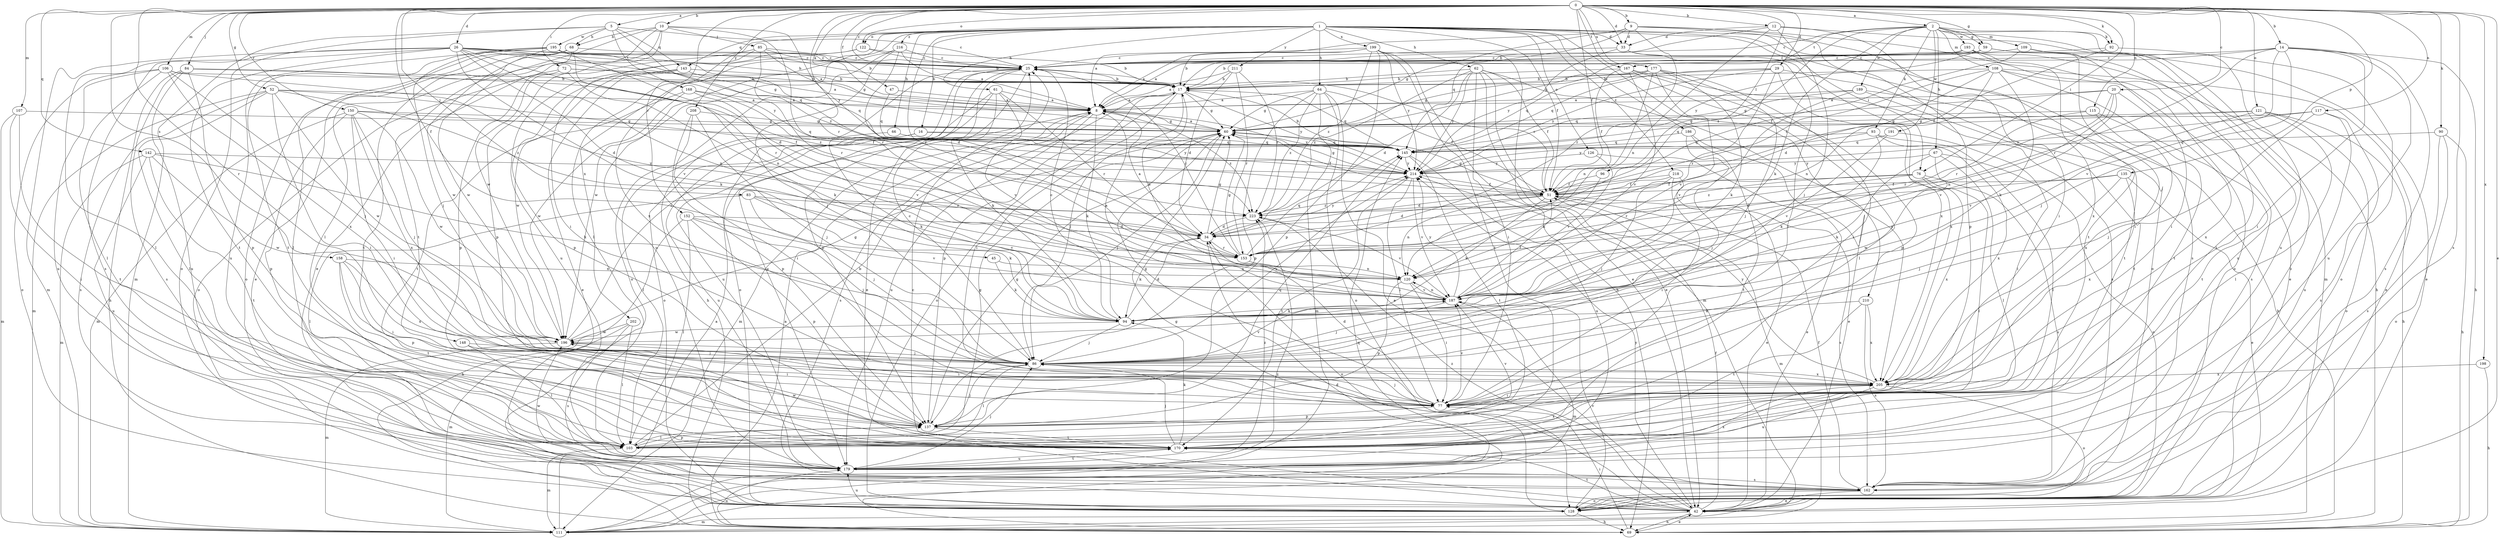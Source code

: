 strict digraph  {
0;
1;
2;
5;
8;
9;
10;
12;
14;
16;
17;
20;
25;
26;
29;
33;
34;
42;
45;
47;
51;
52;
59;
60;
61;
62;
64;
66;
67;
68;
69;
72;
76;
77;
83;
84;
85;
86;
90;
92;
93;
94;
96;
103;
106;
107;
108;
109;
111;
115;
117;
120;
121;
122;
126;
128;
135;
137;
142;
143;
145;
148;
150;
152;
153;
158;
162;
167;
168;
170;
177;
179;
186;
187;
189;
191;
193;
195;
196;
198;
199;
202;
205;
208;
210;
211;
214;
216;
218;
223;
0 -> 2  [label=a];
0 -> 5  [label=a];
0 -> 8  [label=a];
0 -> 9  [label=b];
0 -> 10  [label=b];
0 -> 12  [label=b];
0 -> 14  [label=b];
0 -> 20  [label=c];
0 -> 25  [label=c];
0 -> 26  [label=d];
0 -> 29  [label=d];
0 -> 33  [label=d];
0 -> 42  [label=e];
0 -> 45  [label=f];
0 -> 47  [label=f];
0 -> 51  [label=f];
0 -> 52  [label=g];
0 -> 59  [label=g];
0 -> 72  [label=i];
0 -> 76  [label=i];
0 -> 83  [label=j];
0 -> 84  [label=j];
0 -> 90  [label=k];
0 -> 92  [label=k];
0 -> 96  [label=l];
0 -> 106  [label=m];
0 -> 107  [label=m];
0 -> 115  [label=n];
0 -> 117  [label=n];
0 -> 121  [label=o];
0 -> 122  [label=o];
0 -> 135  [label=p];
0 -> 142  [label=q];
0 -> 148  [label=r];
0 -> 150  [label=r];
0 -> 152  [label=r];
0 -> 153  [label=r];
0 -> 158  [label=s];
0 -> 162  [label=s];
0 -> 167  [label=t];
0 -> 177  [label=u];
0 -> 198  [label=x];
0 -> 208  [label=y];
1 -> 16  [label=b];
1 -> 33  [label=d];
1 -> 51  [label=f];
1 -> 61  [label=h];
1 -> 62  [label=h];
1 -> 64  [label=h];
1 -> 66  [label=h];
1 -> 76  [label=i];
1 -> 103  [label=l];
1 -> 122  [label=o];
1 -> 126  [label=o];
1 -> 128  [label=o];
1 -> 143  [label=q];
1 -> 153  [label=r];
1 -> 162  [label=s];
1 -> 179  [label=u];
1 -> 186  [label=v];
1 -> 199  [label=x];
1 -> 202  [label=x];
1 -> 210  [label=y];
1 -> 211  [label=y];
1 -> 216  [label=z];
1 -> 218  [label=z];
2 -> 25  [label=c];
2 -> 59  [label=g];
2 -> 67  [label=h];
2 -> 92  [label=k];
2 -> 93  [label=k];
2 -> 94  [label=k];
2 -> 108  [label=m];
2 -> 109  [label=m];
2 -> 111  [label=m];
2 -> 167  [label=t];
2 -> 179  [label=u];
2 -> 189  [label=w];
2 -> 191  [label=w];
2 -> 193  [label=w];
2 -> 223  [label=z];
5 -> 25  [label=c];
5 -> 68  [label=h];
5 -> 111  [label=m];
5 -> 128  [label=o];
5 -> 143  [label=q];
5 -> 168  [label=t];
5 -> 195  [label=w];
5 -> 223  [label=z];
8 -> 60  [label=g];
8 -> 94  [label=k];
8 -> 111  [label=m];
8 -> 162  [label=s];
8 -> 179  [label=u];
8 -> 214  [label=y];
8 -> 223  [label=z];
9 -> 8  [label=a];
9 -> 33  [label=d];
9 -> 60  [label=g];
9 -> 128  [label=o];
9 -> 137  [label=p];
9 -> 145  [label=q];
9 -> 153  [label=r];
9 -> 170  [label=t];
10 -> 42  [label=e];
10 -> 68  [label=h];
10 -> 85  [label=j];
10 -> 103  [label=l];
10 -> 153  [label=r];
10 -> 170  [label=t];
10 -> 196  [label=w];
10 -> 214  [label=y];
12 -> 17  [label=b];
12 -> 33  [label=d];
12 -> 77  [label=i];
12 -> 86  [label=j];
12 -> 120  [label=n];
12 -> 128  [label=o];
14 -> 17  [label=b];
14 -> 25  [label=c];
14 -> 69  [label=h];
14 -> 77  [label=i];
14 -> 86  [label=j];
14 -> 153  [label=r];
14 -> 162  [label=s];
14 -> 179  [label=u];
14 -> 187  [label=v];
16 -> 103  [label=l];
16 -> 145  [label=q];
16 -> 179  [label=u];
16 -> 214  [label=y];
17 -> 8  [label=a];
17 -> 60  [label=g];
17 -> 77  [label=i];
17 -> 86  [label=j];
17 -> 128  [label=o];
17 -> 137  [label=p];
17 -> 145  [label=q];
17 -> 214  [label=y];
20 -> 8  [label=a];
20 -> 120  [label=n];
20 -> 145  [label=q];
20 -> 153  [label=r];
20 -> 187  [label=v];
20 -> 205  [label=x];
25 -> 17  [label=b];
25 -> 42  [label=e];
25 -> 69  [label=h];
25 -> 128  [label=o];
25 -> 137  [label=p];
25 -> 179  [label=u];
26 -> 8  [label=a];
26 -> 17  [label=b];
26 -> 25  [label=c];
26 -> 60  [label=g];
26 -> 94  [label=k];
26 -> 103  [label=l];
26 -> 111  [label=m];
26 -> 120  [label=n];
26 -> 153  [label=r];
26 -> 162  [label=s];
26 -> 170  [label=t];
26 -> 187  [label=v];
26 -> 214  [label=y];
29 -> 17  [label=b];
29 -> 145  [label=q];
29 -> 153  [label=r];
29 -> 170  [label=t];
29 -> 205  [label=x];
29 -> 214  [label=y];
33 -> 25  [label=c];
33 -> 77  [label=i];
33 -> 205  [label=x];
33 -> 214  [label=y];
34 -> 8  [label=a];
34 -> 60  [label=g];
34 -> 94  [label=k];
34 -> 128  [label=o];
34 -> 153  [label=r];
34 -> 214  [label=y];
42 -> 25  [label=c];
42 -> 51  [label=f];
42 -> 60  [label=g];
42 -> 69  [label=h];
42 -> 111  [label=m];
42 -> 170  [label=t];
42 -> 214  [label=y];
42 -> 223  [label=z];
45 -> 94  [label=k];
45 -> 120  [label=n];
47 -> 8  [label=a];
47 -> 145  [label=q];
51 -> 25  [label=c];
51 -> 34  [label=d];
51 -> 60  [label=g];
51 -> 94  [label=k];
51 -> 111  [label=m];
51 -> 120  [label=n];
51 -> 162  [label=s];
51 -> 223  [label=z];
52 -> 8  [label=a];
52 -> 51  [label=f];
52 -> 77  [label=i];
52 -> 103  [label=l];
52 -> 111  [label=m];
52 -> 162  [label=s];
52 -> 196  [label=w];
52 -> 223  [label=z];
59 -> 25  [label=c];
59 -> 60  [label=g];
59 -> 77  [label=i];
59 -> 170  [label=t];
59 -> 214  [label=y];
60 -> 8  [label=a];
60 -> 51  [label=f];
60 -> 86  [label=j];
60 -> 145  [label=q];
61 -> 8  [label=a];
61 -> 94  [label=k];
61 -> 128  [label=o];
61 -> 153  [label=r];
61 -> 179  [label=u];
61 -> 187  [label=v];
62 -> 17  [label=b];
62 -> 34  [label=d];
62 -> 42  [label=e];
62 -> 51  [label=f];
62 -> 77  [label=i];
62 -> 111  [label=m];
62 -> 205  [label=x];
62 -> 214  [label=y];
62 -> 223  [label=z];
64 -> 8  [label=a];
64 -> 42  [label=e];
64 -> 51  [label=f];
64 -> 60  [label=g];
64 -> 111  [label=m];
64 -> 128  [label=o];
64 -> 137  [label=p];
64 -> 223  [label=z];
66 -> 94  [label=k];
66 -> 145  [label=q];
67 -> 94  [label=k];
67 -> 103  [label=l];
67 -> 128  [label=o];
67 -> 196  [label=w];
67 -> 214  [label=y];
68 -> 25  [label=c];
68 -> 42  [label=e];
68 -> 103  [label=l];
68 -> 120  [label=n];
68 -> 128  [label=o];
68 -> 170  [label=t];
68 -> 196  [label=w];
69 -> 8  [label=a];
69 -> 34  [label=d];
69 -> 42  [label=e];
69 -> 77  [label=i];
69 -> 179  [label=u];
72 -> 8  [label=a];
72 -> 17  [label=b];
72 -> 94  [label=k];
72 -> 128  [label=o];
72 -> 137  [label=p];
76 -> 51  [label=f];
76 -> 103  [label=l];
76 -> 153  [label=r];
76 -> 162  [label=s];
76 -> 205  [label=x];
76 -> 223  [label=z];
77 -> 34  [label=d];
77 -> 60  [label=g];
77 -> 86  [label=j];
77 -> 137  [label=p];
77 -> 187  [label=v];
83 -> 86  [label=j];
83 -> 94  [label=k];
83 -> 103  [label=l];
83 -> 187  [label=v];
83 -> 223  [label=z];
84 -> 17  [label=b];
84 -> 69  [label=h];
84 -> 137  [label=p];
84 -> 162  [label=s];
84 -> 179  [label=u];
84 -> 223  [label=z];
85 -> 17  [label=b];
85 -> 25  [label=c];
85 -> 60  [label=g];
85 -> 77  [label=i];
85 -> 137  [label=p];
85 -> 153  [label=r];
86 -> 25  [label=c];
86 -> 103  [label=l];
86 -> 187  [label=v];
86 -> 205  [label=x];
86 -> 214  [label=y];
90 -> 69  [label=h];
90 -> 128  [label=o];
90 -> 145  [label=q];
90 -> 162  [label=s];
92 -> 25  [label=c];
92 -> 51  [label=f];
92 -> 128  [label=o];
93 -> 94  [label=k];
93 -> 103  [label=l];
93 -> 145  [label=q];
93 -> 205  [label=x];
93 -> 214  [label=y];
94 -> 25  [label=c];
94 -> 34  [label=d];
94 -> 86  [label=j];
94 -> 196  [label=w];
96 -> 51  [label=f];
96 -> 120  [label=n];
103 -> 17  [label=b];
103 -> 60  [label=g];
103 -> 111  [label=m];
103 -> 137  [label=p];
103 -> 205  [label=x];
106 -> 17  [label=b];
106 -> 34  [label=d];
106 -> 86  [label=j];
106 -> 103  [label=l];
106 -> 128  [label=o];
106 -> 179  [label=u];
106 -> 205  [label=x];
107 -> 60  [label=g];
107 -> 103  [label=l];
107 -> 111  [label=m];
107 -> 170  [label=t];
108 -> 17  [label=b];
108 -> 34  [label=d];
108 -> 42  [label=e];
108 -> 51  [label=f];
108 -> 94  [label=k];
108 -> 120  [label=n];
108 -> 162  [label=s];
108 -> 170  [label=t];
109 -> 25  [label=c];
109 -> 42  [label=e];
109 -> 51  [label=f];
109 -> 77  [label=i];
109 -> 179  [label=u];
111 -> 8  [label=a];
111 -> 145  [label=q];
111 -> 223  [label=z];
115 -> 60  [label=g];
115 -> 153  [label=r];
115 -> 170  [label=t];
115 -> 205  [label=x];
117 -> 60  [label=g];
117 -> 86  [label=j];
117 -> 162  [label=s];
117 -> 179  [label=u];
117 -> 214  [label=y];
120 -> 17  [label=b];
120 -> 77  [label=i];
120 -> 137  [label=p];
120 -> 187  [label=v];
121 -> 60  [label=g];
121 -> 69  [label=h];
121 -> 103  [label=l];
121 -> 128  [label=o];
121 -> 145  [label=q];
121 -> 187  [label=v];
122 -> 17  [label=b];
122 -> 25  [label=c];
122 -> 179  [label=u];
122 -> 205  [label=x];
126 -> 42  [label=e];
126 -> 187  [label=v];
126 -> 214  [label=y];
128 -> 69  [label=h];
128 -> 179  [label=u];
128 -> 187  [label=v];
135 -> 34  [label=d];
135 -> 42  [label=e];
135 -> 51  [label=f];
135 -> 86  [label=j];
135 -> 205  [label=x];
137 -> 60  [label=g];
137 -> 86  [label=j];
137 -> 103  [label=l];
137 -> 145  [label=q];
137 -> 170  [label=t];
137 -> 187  [label=v];
142 -> 94  [label=k];
142 -> 111  [label=m];
142 -> 170  [label=t];
142 -> 179  [label=u];
142 -> 196  [label=w];
142 -> 214  [label=y];
143 -> 17  [label=b];
143 -> 42  [label=e];
143 -> 137  [label=p];
143 -> 145  [label=q];
143 -> 196  [label=w];
145 -> 17  [label=b];
145 -> 170  [label=t];
145 -> 179  [label=u];
145 -> 214  [label=y];
148 -> 77  [label=i];
148 -> 86  [label=j];
148 -> 103  [label=l];
150 -> 60  [label=g];
150 -> 77  [label=i];
150 -> 86  [label=j];
150 -> 111  [label=m];
150 -> 137  [label=p];
150 -> 145  [label=q];
150 -> 196  [label=w];
150 -> 205  [label=x];
152 -> 34  [label=d];
152 -> 69  [label=h];
152 -> 86  [label=j];
152 -> 103  [label=l];
152 -> 137  [label=p];
152 -> 187  [label=v];
153 -> 25  [label=c];
153 -> 60  [label=g];
153 -> 120  [label=n];
153 -> 145  [label=q];
158 -> 77  [label=i];
158 -> 120  [label=n];
158 -> 137  [label=p];
158 -> 170  [label=t];
158 -> 205  [label=x];
162 -> 42  [label=e];
162 -> 51  [label=f];
162 -> 128  [label=o];
167 -> 17  [label=b];
167 -> 51  [label=f];
167 -> 103  [label=l];
167 -> 137  [label=p];
167 -> 162  [label=s];
167 -> 187  [label=v];
168 -> 8  [label=a];
168 -> 51  [label=f];
168 -> 170  [label=t];
168 -> 187  [label=v];
168 -> 196  [label=w];
170 -> 86  [label=j];
170 -> 94  [label=k];
170 -> 179  [label=u];
170 -> 196  [label=w];
177 -> 17  [label=b];
177 -> 60  [label=g];
177 -> 77  [label=i];
177 -> 86  [label=j];
177 -> 94  [label=k];
177 -> 120  [label=n];
177 -> 145  [label=q];
177 -> 187  [label=v];
179 -> 86  [label=j];
179 -> 162  [label=s];
179 -> 170  [label=t];
179 -> 196  [label=w];
179 -> 205  [label=x];
179 -> 223  [label=z];
186 -> 42  [label=e];
186 -> 86  [label=j];
186 -> 145  [label=q];
186 -> 170  [label=t];
187 -> 8  [label=a];
187 -> 51  [label=f];
187 -> 86  [label=j];
187 -> 94  [label=k];
187 -> 111  [label=m];
187 -> 120  [label=n];
187 -> 214  [label=y];
189 -> 8  [label=a];
189 -> 60  [label=g];
189 -> 69  [label=h];
189 -> 170  [label=t];
189 -> 187  [label=v];
191 -> 77  [label=i];
191 -> 145  [label=q];
191 -> 187  [label=v];
193 -> 8  [label=a];
193 -> 25  [label=c];
193 -> 42  [label=e];
193 -> 69  [label=h];
193 -> 205  [label=x];
195 -> 17  [label=b];
195 -> 25  [label=c];
195 -> 34  [label=d];
195 -> 86  [label=j];
195 -> 145  [label=q];
195 -> 170  [label=t];
195 -> 179  [label=u];
195 -> 196  [label=w];
196 -> 25  [label=c];
196 -> 60  [label=g];
196 -> 77  [label=i];
196 -> 86  [label=j];
196 -> 111  [label=m];
198 -> 69  [label=h];
198 -> 205  [label=x];
199 -> 8  [label=a];
199 -> 17  [label=b];
199 -> 25  [label=c];
199 -> 42  [label=e];
199 -> 69  [label=h];
199 -> 137  [label=p];
199 -> 170  [label=t];
199 -> 214  [label=y];
199 -> 223  [label=z];
202 -> 103  [label=l];
202 -> 111  [label=m];
202 -> 162  [label=s];
202 -> 196  [label=w];
205 -> 77  [label=i];
205 -> 128  [label=o];
205 -> 179  [label=u];
205 -> 214  [label=y];
208 -> 60  [label=g];
208 -> 77  [label=i];
208 -> 86  [label=j];
208 -> 137  [label=p];
210 -> 94  [label=k];
210 -> 162  [label=s];
210 -> 170  [label=t];
210 -> 205  [label=x];
211 -> 8  [label=a];
211 -> 17  [label=b];
211 -> 34  [label=d];
211 -> 153  [label=r];
211 -> 223  [label=z];
214 -> 51  [label=f];
214 -> 60  [label=g];
214 -> 77  [label=i];
214 -> 170  [label=t];
214 -> 187  [label=v];
216 -> 8  [label=a];
216 -> 25  [label=c];
216 -> 34  [label=d];
216 -> 86  [label=j];
216 -> 128  [label=o];
216 -> 196  [label=w];
218 -> 34  [label=d];
218 -> 42  [label=e];
218 -> 51  [label=f];
218 -> 77  [label=i];
218 -> 86  [label=j];
223 -> 34  [label=d];
223 -> 187  [label=v];
}
